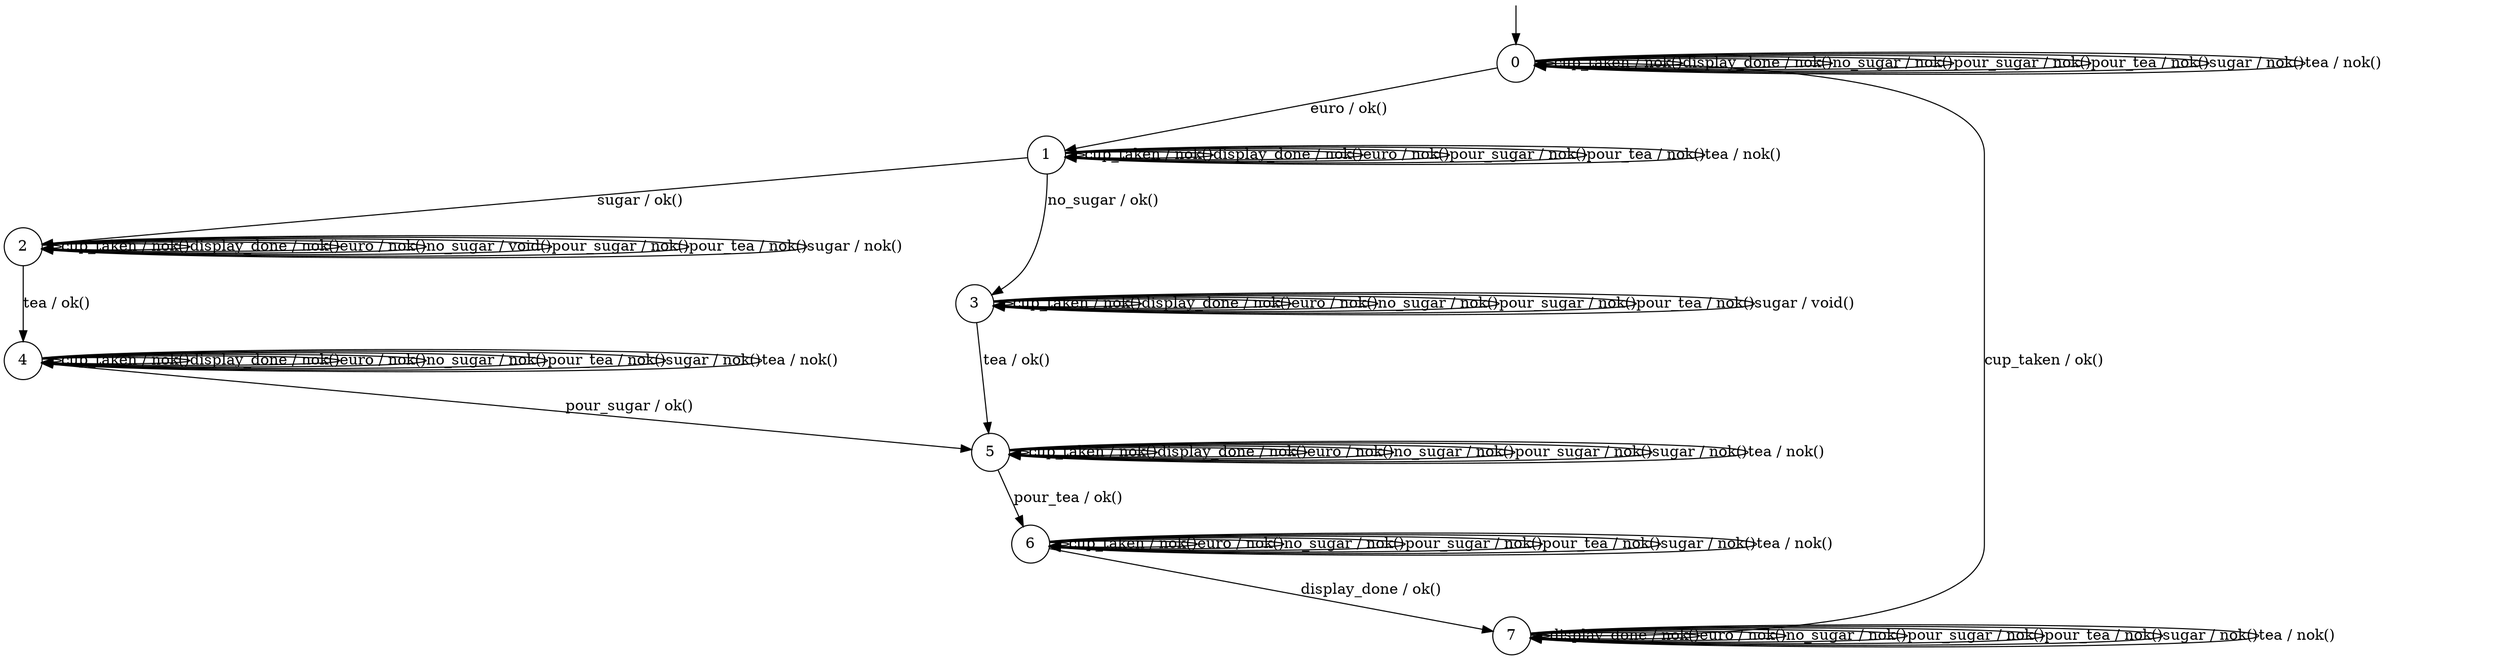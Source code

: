 digraph g {

	s0 [shape="circle" label="0"];
	s1 [shape="circle" label="1"];
	s2 [shape="circle" label="2"];
	s3 [shape="circle" label="3"];
	s4 [shape="circle" label="4"];
	s5 [shape="circle" label="5"];
	s6 [shape="circle" label="6"];
	s7 [shape="circle" label="7"];
	s0 -> s0 [label="cup_taken / nok()"];
	s0 -> s0 [label="display_done / nok()"];
	s0 -> s1 [label="euro / ok()"];
	s0 -> s0 [label="no_sugar / nok()"];
	s0 -> s0 [label="pour_sugar / nok()"];
	s0 -> s0 [label="pour_tea / nok()"];
	s0 -> s0 [label="sugar / nok()"];
	s0 -> s0 [label="tea / nok()"];
	s1 -> s1 [label="cup_taken / nok()"];
	s1 -> s1 [label="display_done / nok()"];
	s1 -> s1 [label="euro / nok()"];
	s1 -> s3 [label="no_sugar / ok()"];
	s1 -> s1 [label="pour_sugar / nok()"];
	s1 -> s1 [label="pour_tea / nok()"];
	s1 -> s2 [label="sugar / ok()"];
	s1 -> s1 [label="tea / nok()"];
	s2 -> s2 [label="cup_taken / nok()"];
	s2 -> s2 [label="display_done / nok()"];
	s2 -> s2 [label="euro / nok()"];
	s2 -> s2 [label="no_sugar / void()"];
	s2 -> s2 [label="pour_sugar / nok()"];
	s2 -> s2 [label="pour_tea / nok()"];
	s2 -> s2 [label="sugar / nok()"];
	s2 -> s4 [label="tea / ok()"];
	s3 -> s3 [label="cup_taken / nok()"];
	s3 -> s3 [label="display_done / nok()"];
	s3 -> s3 [label="euro / nok()"];
	s3 -> s3 [label="no_sugar / nok()"];
	s3 -> s3 [label="pour_sugar / nok()"];
	s3 -> s3 [label="pour_tea / nok()"];
	s3 -> s3 [label="sugar / void()"];
	s3 -> s5 [label="tea / ok()"];
	s4 -> s4 [label="cup_taken / nok()"];
	s4 -> s4 [label="display_done / nok()"];
	s4 -> s4 [label="euro / nok()"];
	s4 -> s4 [label="no_sugar / nok()"];
	s4 -> s5 [label="pour_sugar / ok()"];
	s4 -> s4 [label="pour_tea / nok()"];
	s4 -> s4 [label="sugar / nok()"];
	s4 -> s4 [label="tea / nok()"];
	s5 -> s5 [label="cup_taken / nok()"];
	s5 -> s5 [label="display_done / nok()"];
	s5 -> s5 [label="euro / nok()"];
	s5 -> s5 [label="no_sugar / nok()"];
	s5 -> s5 [label="pour_sugar / nok()"];
	s5 -> s6 [label="pour_tea / ok()"];
	s5 -> s5 [label="sugar / nok()"];
	s5 -> s5 [label="tea / nok()"];
	s6 -> s6 [label="cup_taken / nok()"];
	s6 -> s7 [label="display_done / ok()"];
	s6 -> s6 [label="euro / nok()"];
	s6 -> s6 [label="no_sugar / nok()"];
	s6 -> s6 [label="pour_sugar / nok()"];
	s6 -> s6 [label="pour_tea / nok()"];
	s6 -> s6 [label="sugar / nok()"];
	s6 -> s6 [label="tea / nok()"];
	s7 -> s0 [label="cup_taken / ok()"];
	s7 -> s7 [label="display_done / nok()"];
	s7 -> s7 [label="euro / nok()"];
	s7 -> s7 [label="no_sugar / nok()"];
	s7 -> s7 [label="pour_sugar / nok()"];
	s7 -> s7 [label="pour_tea / nok()"];
	s7 -> s7 [label="sugar / nok()"];
	s7 -> s7 [label="tea / nok()"];

__start0 [label="" shape="none" width="0" height="0"];
__start0 -> s0;

}
